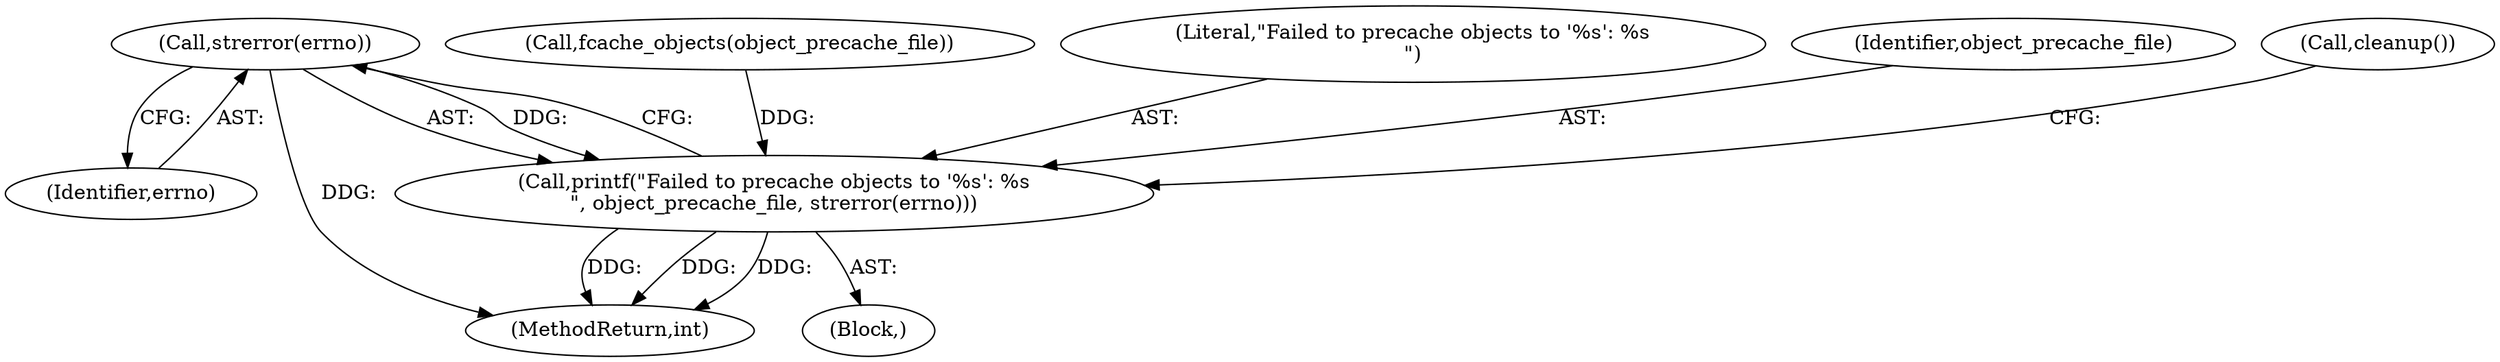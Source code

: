 digraph "0_nagioscore_1b197346d490df2e2d3b1dcce5ac6134ad0c8752@API" {
"1000665" [label="(Call,strerror(errno))"];
"1000662" [label="(Call,printf(\"Failed to precache objects to '%s': %s\n\", object_precache_file, strerror(errno)))"];
"1000665" [label="(Call,strerror(errno))"];
"1000648" [label="(Call,fcache_objects(object_precache_file))"];
"1000662" [label="(Call,printf(\"Failed to precache objects to '%s': %s\n\", object_precache_file, strerror(errno)))"];
"1000661" [label="(Block,)"];
"1000663" [label="(Literal,\"Failed to precache objects to '%s': %s\n\")"];
"1000664" [label="(Identifier,object_precache_file)"];
"1001239" [label="(MethodReturn,int)"];
"1000667" [label="(Call,cleanup())"];
"1000666" [label="(Identifier,errno)"];
"1000665" -> "1000662"  [label="AST: "];
"1000665" -> "1000666"  [label="CFG: "];
"1000666" -> "1000665"  [label="AST: "];
"1000662" -> "1000665"  [label="CFG: "];
"1000665" -> "1001239"  [label="DDG: "];
"1000665" -> "1000662"  [label="DDG: "];
"1000662" -> "1000661"  [label="AST: "];
"1000663" -> "1000662"  [label="AST: "];
"1000664" -> "1000662"  [label="AST: "];
"1000667" -> "1000662"  [label="CFG: "];
"1000662" -> "1001239"  [label="DDG: "];
"1000662" -> "1001239"  [label="DDG: "];
"1000662" -> "1001239"  [label="DDG: "];
"1000648" -> "1000662"  [label="DDG: "];
}
